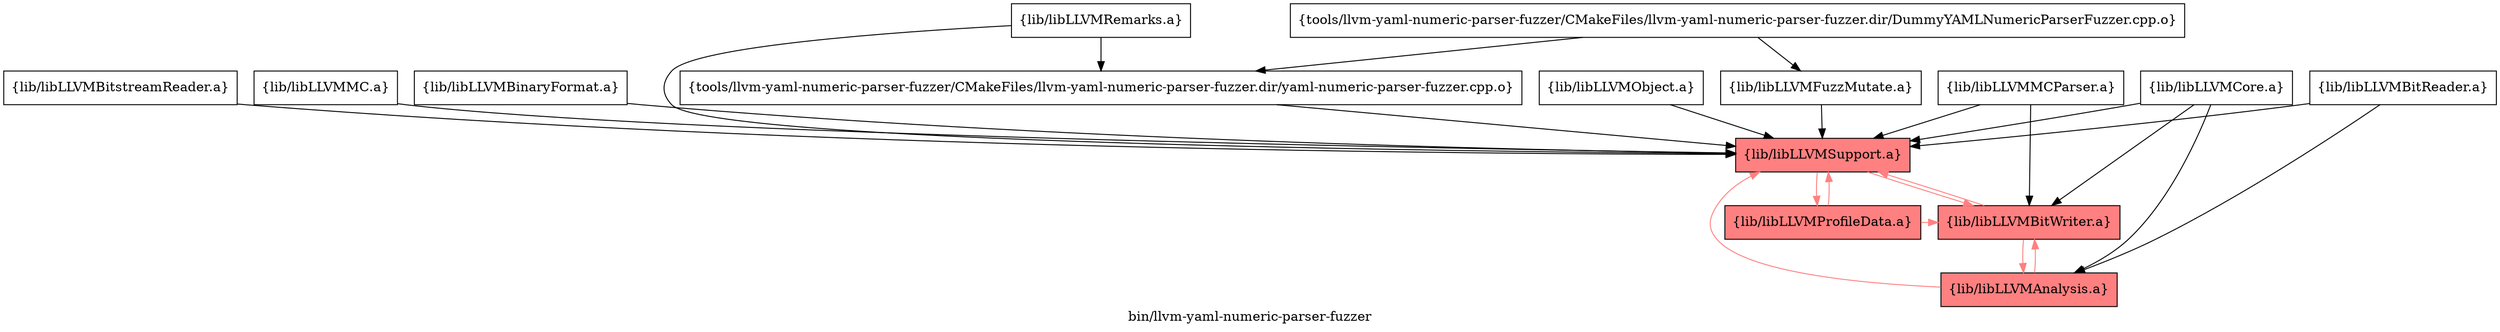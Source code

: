 digraph "bin/llvm-yaml-numeric-parser-fuzzer" {
	label="bin/llvm-yaml-numeric-parser-fuzzer";
	{ rank=same; Node0x56309b759a38;  }
	{ rank=same; Node0x56309b75e0d8; Node0x56309b75ead8;  }
	{ rank=same; Node0x56309b75e5d8;  }
	{ rank=same; Node0x56309b7603d8; Node0x56309b75a208;  }

	Node0x56309b759a38 [shape=record,shape=box,group=0,label="{tools/llvm-yaml-numeric-parser-fuzzer/CMakeFiles/llvm-yaml-numeric-parser-fuzzer.dir/DummyYAMLNumericParserFuzzer.cpp.o}"];
	Node0x56309b759a38 -> Node0x56309b75e0d8;
	Node0x56309b759a38 -> Node0x56309b75ead8;
	Node0x56309b75e0d8 [shape=record,shape=box,group=0,label="{tools/llvm-yaml-numeric-parser-fuzzer/CMakeFiles/llvm-yaml-numeric-parser-fuzzer.dir/yaml-numeric-parser-fuzzer.cpp.o}"];
	Node0x56309b75e0d8 -> Node0x56309b75e5d8;
	Node0x56309b75ead8 [shape=record,shape=box,group=0,label="{lib/libLLVMFuzzMutate.a}"];
	Node0x56309b75ead8 -> Node0x56309b75e5d8;
	Node0x56309b75e5d8 [shape=record,shape=box,style=filled,fillcolor="1.000000 0.5 1",group=1,label="{lib/libLLVMSupport.a}"];
	Node0x56309b75e5d8 -> Node0x56309b7603d8[color="1.000000 0.5 1"];
	Node0x56309b75e5d8 -> Node0x56309b75a208[color="1.000000 0.5 1"];
	Node0x56309b7603d8 [shape=record,shape=box,style=filled,fillcolor="1.000000 0.5 1",group=1,label="{lib/libLLVMBitWriter.a}"];
	Node0x56309b7603d8 -> Node0x56309b75e5d8[color="1.000000 0.5 1"];
	Node0x56309b7603d8 -> Node0x56309b75c2d8[color="1.000000 0.5 1"];
	Node0x56309b75c2d8 [shape=record,shape=box,style=filled,fillcolor="1.000000 0.5 1",group=1,label="{lib/libLLVMAnalysis.a}"];
	Node0x56309b75c2d8 -> Node0x56309b75e5d8[color="1.000000 0.5 1"];
	Node0x56309b75c2d8 -> Node0x56309b7603d8[color="1.000000 0.5 1"];
	Node0x56309b75dcc8 [shape=record,shape=box,group=0,label="{lib/libLLVMObject.a}"];
	Node0x56309b75dcc8 -> Node0x56309b75e5d8;
	Node0x56309b75e128 [shape=record,shape=box,group=0,label="{lib/libLLVMBitReader.a}"];
	Node0x56309b75e128 -> Node0x56309b75e5d8;
	Node0x56309b75e128 -> Node0x56309b75c2d8;
	Node0x56309b75d228 [shape=record,shape=box,group=0,label="{lib/libLLVMMCParser.a}"];
	Node0x56309b75d228 -> Node0x56309b75e5d8;
	Node0x56309b75d228 -> Node0x56309b7603d8;
	Node0x56309b75a208 [shape=record,shape=box,style=filled,fillcolor="1.000000 0.5 1",group=1,label="{lib/libLLVMProfileData.a}"];
	Node0x56309b75a208 -> Node0x56309b75e5d8[color="1.000000 0.5 1"];
	Node0x56309b75a208 -> Node0x56309b7603d8[color="1.000000 0.5 1"];
	Node0x56309b75a4d8 [shape=record,shape=box,group=0,label="{lib/libLLVMCore.a}"];
	Node0x56309b75a4d8 -> Node0x56309b75e5d8;
	Node0x56309b75a4d8 -> Node0x56309b75c2d8;
	Node0x56309b75a4d8 -> Node0x56309b7603d8;
	Node0x56309b759da8 [shape=record,shape=box,group=0,label="{lib/libLLVMRemarks.a}"];
	Node0x56309b759da8 -> Node0x56309b75e5d8;
	Node0x56309b759da8 -> Node0x56309b75e0d8;
	Node0x56309b759858 [shape=record,shape=box,group=0,label="{lib/libLLVMBitstreamReader.a}"];
	Node0x56309b759858 -> Node0x56309b75e5d8;
	Node0x56309b759448 [shape=record,shape=box,group=0,label="{lib/libLLVMMC.a}"];
	Node0x56309b759448 -> Node0x56309b75e5d8;
	Node0x56309b75b658 [shape=record,shape=box,group=0,label="{lib/libLLVMBinaryFormat.a}"];
	Node0x56309b75b658 -> Node0x56309b75e5d8;
}
